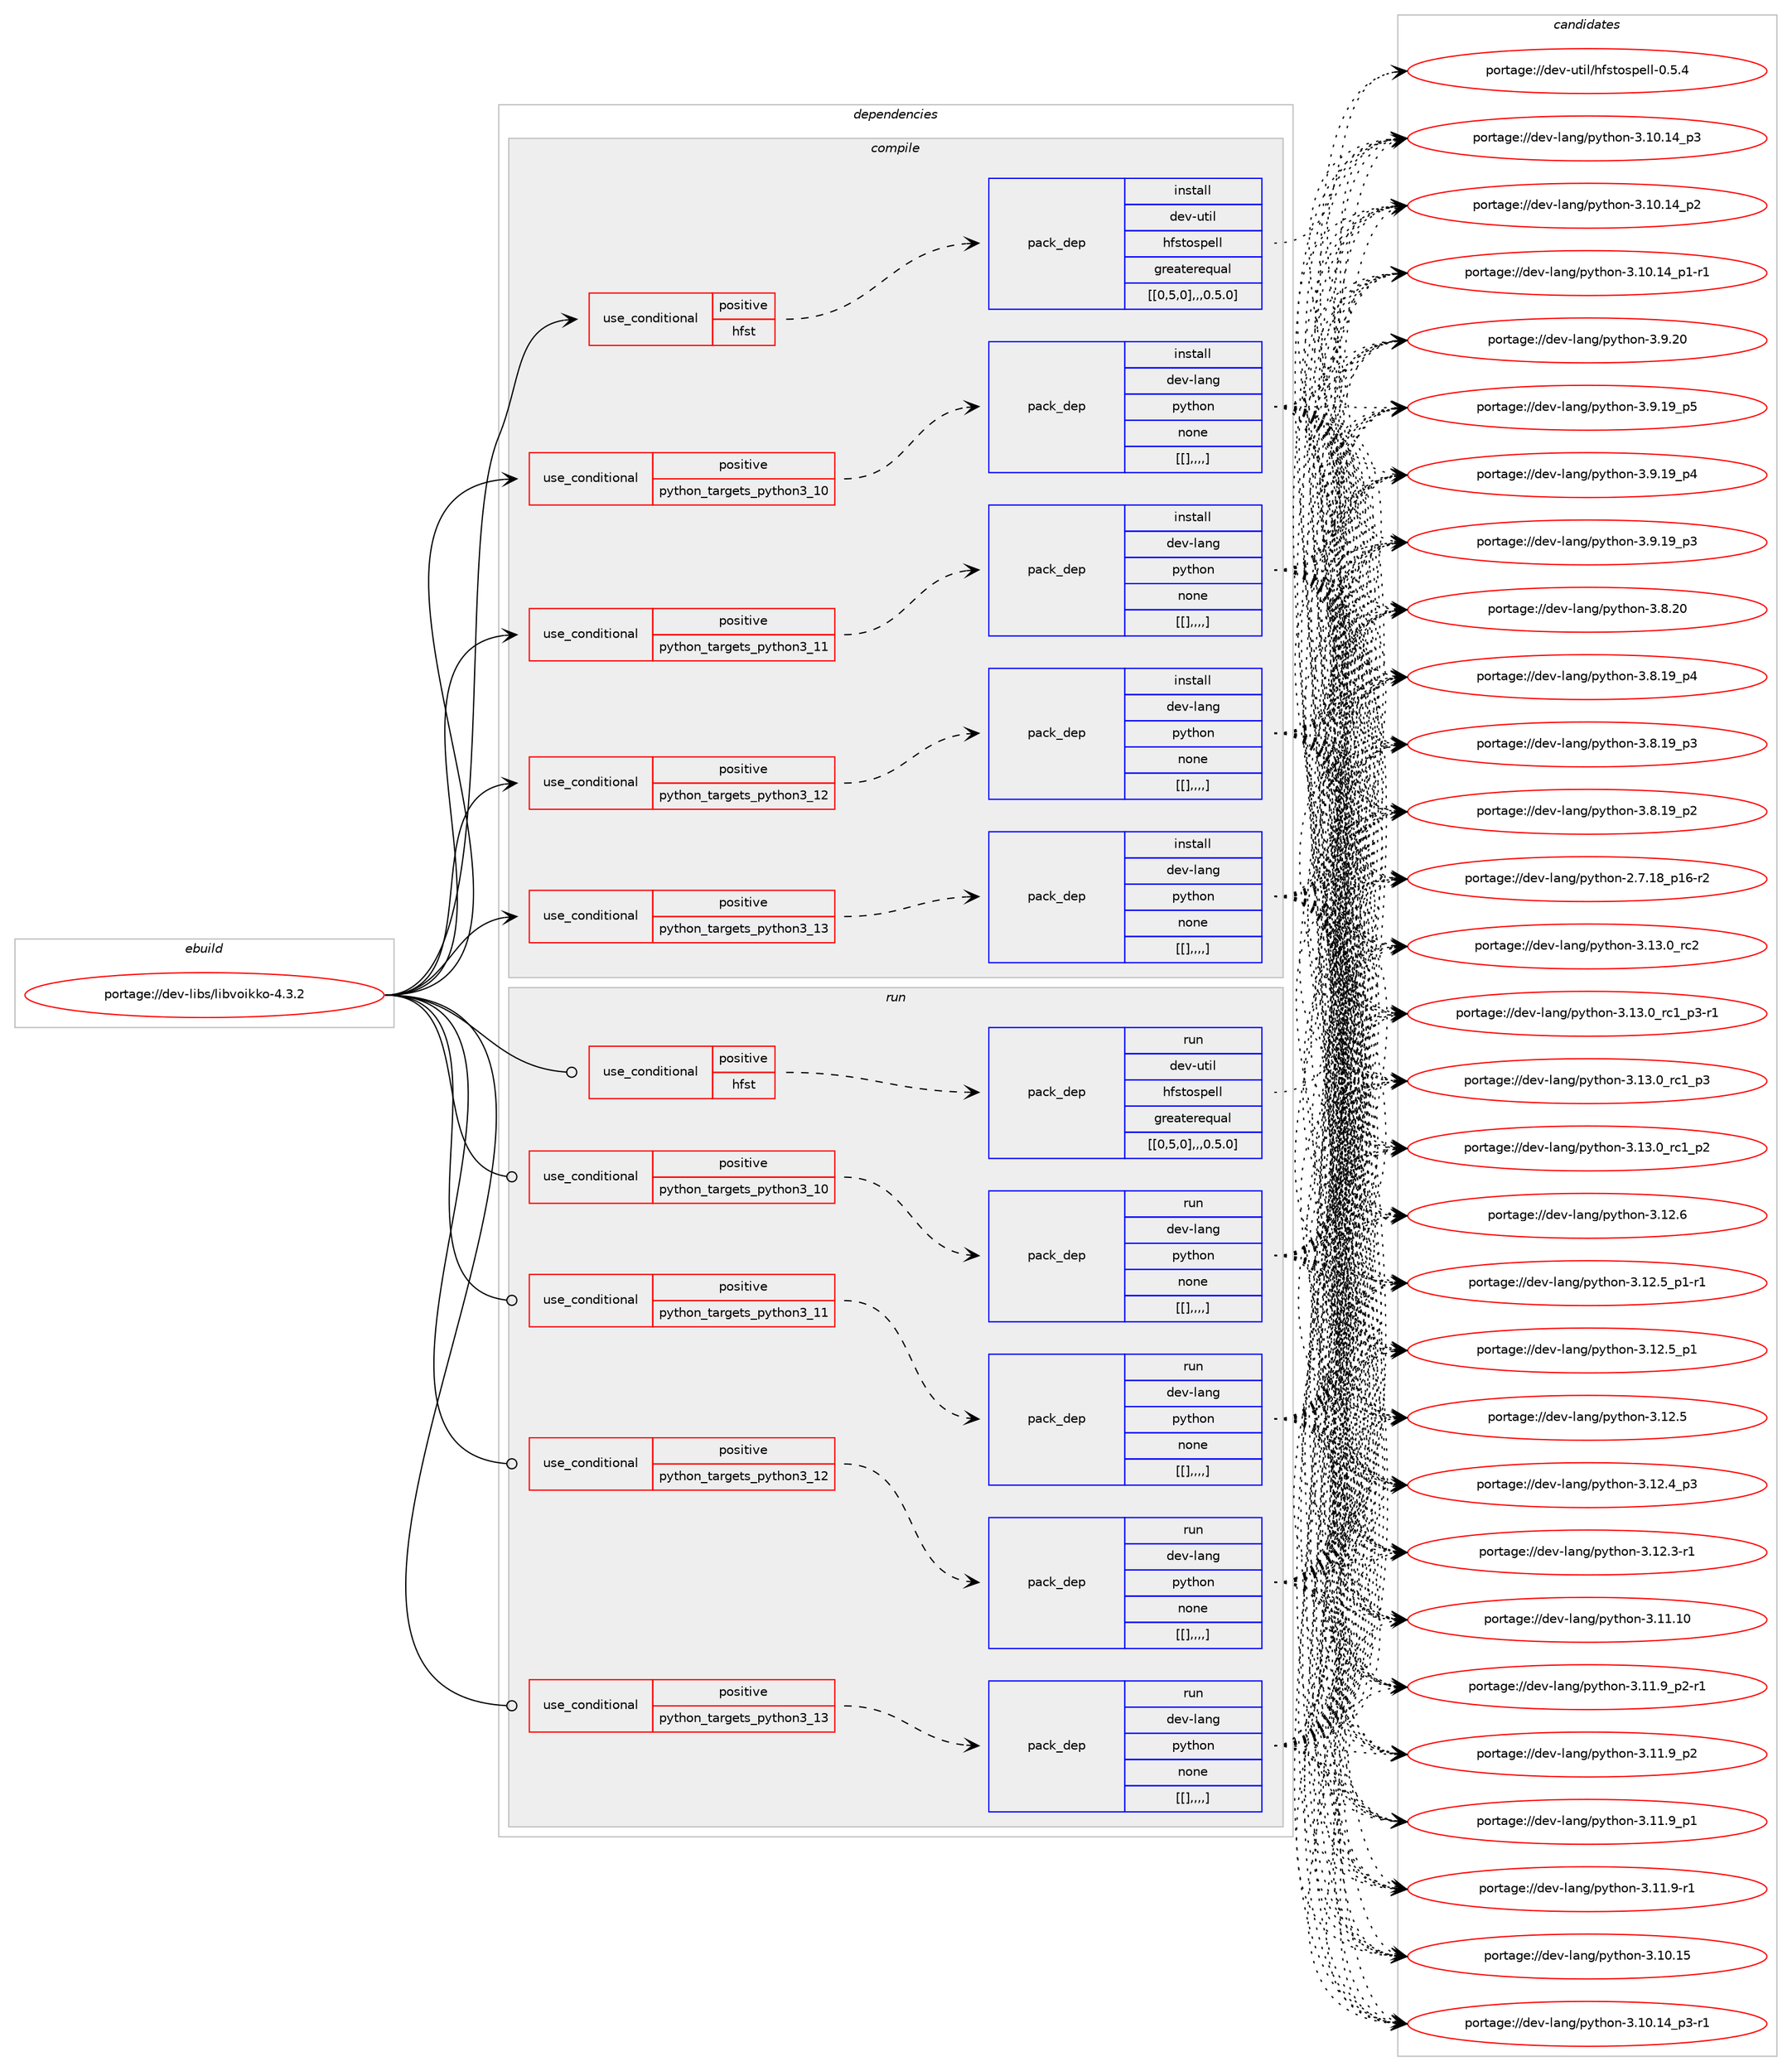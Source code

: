 digraph prolog {

# *************
# Graph options
# *************

newrank=true;
concentrate=true;
compound=true;
graph [rankdir=LR,fontname=Helvetica,fontsize=10,ranksep=1.5];#, ranksep=2.5, nodesep=0.2];
edge  [arrowhead=vee];
node  [fontname=Helvetica,fontsize=10];

# **********
# The ebuild
# **********

subgraph cluster_leftcol {
color=gray;
label=<<i>ebuild</i>>;
id [label="portage://dev-libs/libvoikko-4.3.2", color=red, width=4, href="../dev-libs/libvoikko-4.3.2.svg"];
}

# ****************
# The dependencies
# ****************

subgraph cluster_midcol {
color=gray;
label=<<i>dependencies</i>>;
subgraph cluster_compile {
fillcolor="#eeeeee";
style=filled;
label=<<i>compile</i>>;
subgraph cond27778 {
dependency112425 [label=<<TABLE BORDER="0" CELLBORDER="1" CELLSPACING="0" CELLPADDING="4"><TR><TD ROWSPAN="3" CELLPADDING="10">use_conditional</TD></TR><TR><TD>positive</TD></TR><TR><TD>hfst</TD></TR></TABLE>>, shape=none, color=red];
subgraph pack83482 {
dependency112426 [label=<<TABLE BORDER="0" CELLBORDER="1" CELLSPACING="0" CELLPADDING="4" WIDTH="220"><TR><TD ROWSPAN="6" CELLPADDING="30">pack_dep</TD></TR><TR><TD WIDTH="110">install</TD></TR><TR><TD>dev-util</TD></TR><TR><TD>hfstospell</TD></TR><TR><TD>greaterequal</TD></TR><TR><TD>[[0,5,0],,,0.5.0]</TD></TR></TABLE>>, shape=none, color=blue];
}
dependency112425:e -> dependency112426:w [weight=20,style="dashed",arrowhead="vee"];
}
id:e -> dependency112425:w [weight=20,style="solid",arrowhead="vee"];
subgraph cond27779 {
dependency112427 [label=<<TABLE BORDER="0" CELLBORDER="1" CELLSPACING="0" CELLPADDING="4"><TR><TD ROWSPAN="3" CELLPADDING="10">use_conditional</TD></TR><TR><TD>positive</TD></TR><TR><TD>python_targets_python3_10</TD></TR></TABLE>>, shape=none, color=red];
subgraph pack83483 {
dependency112428 [label=<<TABLE BORDER="0" CELLBORDER="1" CELLSPACING="0" CELLPADDING="4" WIDTH="220"><TR><TD ROWSPAN="6" CELLPADDING="30">pack_dep</TD></TR><TR><TD WIDTH="110">install</TD></TR><TR><TD>dev-lang</TD></TR><TR><TD>python</TD></TR><TR><TD>none</TD></TR><TR><TD>[[],,,,]</TD></TR></TABLE>>, shape=none, color=blue];
}
dependency112427:e -> dependency112428:w [weight=20,style="dashed",arrowhead="vee"];
}
id:e -> dependency112427:w [weight=20,style="solid",arrowhead="vee"];
subgraph cond27780 {
dependency112429 [label=<<TABLE BORDER="0" CELLBORDER="1" CELLSPACING="0" CELLPADDING="4"><TR><TD ROWSPAN="3" CELLPADDING="10">use_conditional</TD></TR><TR><TD>positive</TD></TR><TR><TD>python_targets_python3_11</TD></TR></TABLE>>, shape=none, color=red];
subgraph pack83484 {
dependency112430 [label=<<TABLE BORDER="0" CELLBORDER="1" CELLSPACING="0" CELLPADDING="4" WIDTH="220"><TR><TD ROWSPAN="6" CELLPADDING="30">pack_dep</TD></TR><TR><TD WIDTH="110">install</TD></TR><TR><TD>dev-lang</TD></TR><TR><TD>python</TD></TR><TR><TD>none</TD></TR><TR><TD>[[],,,,]</TD></TR></TABLE>>, shape=none, color=blue];
}
dependency112429:e -> dependency112430:w [weight=20,style="dashed",arrowhead="vee"];
}
id:e -> dependency112429:w [weight=20,style="solid",arrowhead="vee"];
subgraph cond27781 {
dependency112431 [label=<<TABLE BORDER="0" CELLBORDER="1" CELLSPACING="0" CELLPADDING="4"><TR><TD ROWSPAN="3" CELLPADDING="10">use_conditional</TD></TR><TR><TD>positive</TD></TR><TR><TD>python_targets_python3_12</TD></TR></TABLE>>, shape=none, color=red];
subgraph pack83485 {
dependency112432 [label=<<TABLE BORDER="0" CELLBORDER="1" CELLSPACING="0" CELLPADDING="4" WIDTH="220"><TR><TD ROWSPAN="6" CELLPADDING="30">pack_dep</TD></TR><TR><TD WIDTH="110">install</TD></TR><TR><TD>dev-lang</TD></TR><TR><TD>python</TD></TR><TR><TD>none</TD></TR><TR><TD>[[],,,,]</TD></TR></TABLE>>, shape=none, color=blue];
}
dependency112431:e -> dependency112432:w [weight=20,style="dashed",arrowhead="vee"];
}
id:e -> dependency112431:w [weight=20,style="solid",arrowhead="vee"];
subgraph cond27782 {
dependency112433 [label=<<TABLE BORDER="0" CELLBORDER="1" CELLSPACING="0" CELLPADDING="4"><TR><TD ROWSPAN="3" CELLPADDING="10">use_conditional</TD></TR><TR><TD>positive</TD></TR><TR><TD>python_targets_python3_13</TD></TR></TABLE>>, shape=none, color=red];
subgraph pack83486 {
dependency112434 [label=<<TABLE BORDER="0" CELLBORDER="1" CELLSPACING="0" CELLPADDING="4" WIDTH="220"><TR><TD ROWSPAN="6" CELLPADDING="30">pack_dep</TD></TR><TR><TD WIDTH="110">install</TD></TR><TR><TD>dev-lang</TD></TR><TR><TD>python</TD></TR><TR><TD>none</TD></TR><TR><TD>[[],,,,]</TD></TR></TABLE>>, shape=none, color=blue];
}
dependency112433:e -> dependency112434:w [weight=20,style="dashed",arrowhead="vee"];
}
id:e -> dependency112433:w [weight=20,style="solid",arrowhead="vee"];
}
subgraph cluster_compileandrun {
fillcolor="#eeeeee";
style=filled;
label=<<i>compile and run</i>>;
}
subgraph cluster_run {
fillcolor="#eeeeee";
style=filled;
label=<<i>run</i>>;
subgraph cond27783 {
dependency112435 [label=<<TABLE BORDER="0" CELLBORDER="1" CELLSPACING="0" CELLPADDING="4"><TR><TD ROWSPAN="3" CELLPADDING="10">use_conditional</TD></TR><TR><TD>positive</TD></TR><TR><TD>hfst</TD></TR></TABLE>>, shape=none, color=red];
subgraph pack83487 {
dependency112436 [label=<<TABLE BORDER="0" CELLBORDER="1" CELLSPACING="0" CELLPADDING="4" WIDTH="220"><TR><TD ROWSPAN="6" CELLPADDING="30">pack_dep</TD></TR><TR><TD WIDTH="110">run</TD></TR><TR><TD>dev-util</TD></TR><TR><TD>hfstospell</TD></TR><TR><TD>greaterequal</TD></TR><TR><TD>[[0,5,0],,,0.5.0]</TD></TR></TABLE>>, shape=none, color=blue];
}
dependency112435:e -> dependency112436:w [weight=20,style="dashed",arrowhead="vee"];
}
id:e -> dependency112435:w [weight=20,style="solid",arrowhead="odot"];
subgraph cond27784 {
dependency112437 [label=<<TABLE BORDER="0" CELLBORDER="1" CELLSPACING="0" CELLPADDING="4"><TR><TD ROWSPAN="3" CELLPADDING="10">use_conditional</TD></TR><TR><TD>positive</TD></TR><TR><TD>python_targets_python3_10</TD></TR></TABLE>>, shape=none, color=red];
subgraph pack83488 {
dependency112438 [label=<<TABLE BORDER="0" CELLBORDER="1" CELLSPACING="0" CELLPADDING="4" WIDTH="220"><TR><TD ROWSPAN="6" CELLPADDING="30">pack_dep</TD></TR><TR><TD WIDTH="110">run</TD></TR><TR><TD>dev-lang</TD></TR><TR><TD>python</TD></TR><TR><TD>none</TD></TR><TR><TD>[[],,,,]</TD></TR></TABLE>>, shape=none, color=blue];
}
dependency112437:e -> dependency112438:w [weight=20,style="dashed",arrowhead="vee"];
}
id:e -> dependency112437:w [weight=20,style="solid",arrowhead="odot"];
subgraph cond27785 {
dependency112439 [label=<<TABLE BORDER="0" CELLBORDER="1" CELLSPACING="0" CELLPADDING="4"><TR><TD ROWSPAN="3" CELLPADDING="10">use_conditional</TD></TR><TR><TD>positive</TD></TR><TR><TD>python_targets_python3_11</TD></TR></TABLE>>, shape=none, color=red];
subgraph pack83489 {
dependency112440 [label=<<TABLE BORDER="0" CELLBORDER="1" CELLSPACING="0" CELLPADDING="4" WIDTH="220"><TR><TD ROWSPAN="6" CELLPADDING="30">pack_dep</TD></TR><TR><TD WIDTH="110">run</TD></TR><TR><TD>dev-lang</TD></TR><TR><TD>python</TD></TR><TR><TD>none</TD></TR><TR><TD>[[],,,,]</TD></TR></TABLE>>, shape=none, color=blue];
}
dependency112439:e -> dependency112440:w [weight=20,style="dashed",arrowhead="vee"];
}
id:e -> dependency112439:w [weight=20,style="solid",arrowhead="odot"];
subgraph cond27786 {
dependency112441 [label=<<TABLE BORDER="0" CELLBORDER="1" CELLSPACING="0" CELLPADDING="4"><TR><TD ROWSPAN="3" CELLPADDING="10">use_conditional</TD></TR><TR><TD>positive</TD></TR><TR><TD>python_targets_python3_12</TD></TR></TABLE>>, shape=none, color=red];
subgraph pack83490 {
dependency112442 [label=<<TABLE BORDER="0" CELLBORDER="1" CELLSPACING="0" CELLPADDING="4" WIDTH="220"><TR><TD ROWSPAN="6" CELLPADDING="30">pack_dep</TD></TR><TR><TD WIDTH="110">run</TD></TR><TR><TD>dev-lang</TD></TR><TR><TD>python</TD></TR><TR><TD>none</TD></TR><TR><TD>[[],,,,]</TD></TR></TABLE>>, shape=none, color=blue];
}
dependency112441:e -> dependency112442:w [weight=20,style="dashed",arrowhead="vee"];
}
id:e -> dependency112441:w [weight=20,style="solid",arrowhead="odot"];
subgraph cond27787 {
dependency112443 [label=<<TABLE BORDER="0" CELLBORDER="1" CELLSPACING="0" CELLPADDING="4"><TR><TD ROWSPAN="3" CELLPADDING="10">use_conditional</TD></TR><TR><TD>positive</TD></TR><TR><TD>python_targets_python3_13</TD></TR></TABLE>>, shape=none, color=red];
subgraph pack83491 {
dependency112444 [label=<<TABLE BORDER="0" CELLBORDER="1" CELLSPACING="0" CELLPADDING="4" WIDTH="220"><TR><TD ROWSPAN="6" CELLPADDING="30">pack_dep</TD></TR><TR><TD WIDTH="110">run</TD></TR><TR><TD>dev-lang</TD></TR><TR><TD>python</TD></TR><TR><TD>none</TD></TR><TR><TD>[[],,,,]</TD></TR></TABLE>>, shape=none, color=blue];
}
dependency112443:e -> dependency112444:w [weight=20,style="dashed",arrowhead="vee"];
}
id:e -> dependency112443:w [weight=20,style="solid",arrowhead="odot"];
}
}

# **************
# The candidates
# **************

subgraph cluster_choices {
rank=same;
color=gray;
label=<<i>candidates</i>>;

subgraph choice83482 {
color=black;
nodesep=1;
choice1001011184511711610510847104102115116111115112101108108454846534652 [label="portage://dev-util/hfstospell-0.5.4", color=red, width=4,href="../dev-util/hfstospell-0.5.4.svg"];
dependency112426:e -> choice1001011184511711610510847104102115116111115112101108108454846534652:w [style=dotted,weight="100"];
}
subgraph choice83483 {
color=black;
nodesep=1;
choice10010111845108971101034711212111610411111045514649514648951149950 [label="portage://dev-lang/python-3.13.0_rc2", color=red, width=4,href="../dev-lang/python-3.13.0_rc2.svg"];
choice1001011184510897110103471121211161041111104551464951464895114994995112514511449 [label="portage://dev-lang/python-3.13.0_rc1_p3-r1", color=red, width=4,href="../dev-lang/python-3.13.0_rc1_p3-r1.svg"];
choice100101118451089711010347112121116104111110455146495146489511499499511251 [label="portage://dev-lang/python-3.13.0_rc1_p3", color=red, width=4,href="../dev-lang/python-3.13.0_rc1_p3.svg"];
choice100101118451089711010347112121116104111110455146495146489511499499511250 [label="portage://dev-lang/python-3.13.0_rc1_p2", color=red, width=4,href="../dev-lang/python-3.13.0_rc1_p2.svg"];
choice10010111845108971101034711212111610411111045514649504654 [label="portage://dev-lang/python-3.12.6", color=red, width=4,href="../dev-lang/python-3.12.6.svg"];
choice1001011184510897110103471121211161041111104551464950465395112494511449 [label="portage://dev-lang/python-3.12.5_p1-r1", color=red, width=4,href="../dev-lang/python-3.12.5_p1-r1.svg"];
choice100101118451089711010347112121116104111110455146495046539511249 [label="portage://dev-lang/python-3.12.5_p1", color=red, width=4,href="../dev-lang/python-3.12.5_p1.svg"];
choice10010111845108971101034711212111610411111045514649504653 [label="portage://dev-lang/python-3.12.5", color=red, width=4,href="../dev-lang/python-3.12.5.svg"];
choice100101118451089711010347112121116104111110455146495046529511251 [label="portage://dev-lang/python-3.12.4_p3", color=red, width=4,href="../dev-lang/python-3.12.4_p3.svg"];
choice100101118451089711010347112121116104111110455146495046514511449 [label="portage://dev-lang/python-3.12.3-r1", color=red, width=4,href="../dev-lang/python-3.12.3-r1.svg"];
choice1001011184510897110103471121211161041111104551464949464948 [label="portage://dev-lang/python-3.11.10", color=red, width=4,href="../dev-lang/python-3.11.10.svg"];
choice1001011184510897110103471121211161041111104551464949465795112504511449 [label="portage://dev-lang/python-3.11.9_p2-r1", color=red, width=4,href="../dev-lang/python-3.11.9_p2-r1.svg"];
choice100101118451089711010347112121116104111110455146494946579511250 [label="portage://dev-lang/python-3.11.9_p2", color=red, width=4,href="../dev-lang/python-3.11.9_p2.svg"];
choice100101118451089711010347112121116104111110455146494946579511249 [label="portage://dev-lang/python-3.11.9_p1", color=red, width=4,href="../dev-lang/python-3.11.9_p1.svg"];
choice100101118451089711010347112121116104111110455146494946574511449 [label="portage://dev-lang/python-3.11.9-r1", color=red, width=4,href="../dev-lang/python-3.11.9-r1.svg"];
choice1001011184510897110103471121211161041111104551464948464953 [label="portage://dev-lang/python-3.10.15", color=red, width=4,href="../dev-lang/python-3.10.15.svg"];
choice100101118451089711010347112121116104111110455146494846495295112514511449 [label="portage://dev-lang/python-3.10.14_p3-r1", color=red, width=4,href="../dev-lang/python-3.10.14_p3-r1.svg"];
choice10010111845108971101034711212111610411111045514649484649529511251 [label="portage://dev-lang/python-3.10.14_p3", color=red, width=4,href="../dev-lang/python-3.10.14_p3.svg"];
choice10010111845108971101034711212111610411111045514649484649529511250 [label="portage://dev-lang/python-3.10.14_p2", color=red, width=4,href="../dev-lang/python-3.10.14_p2.svg"];
choice100101118451089711010347112121116104111110455146494846495295112494511449 [label="portage://dev-lang/python-3.10.14_p1-r1", color=red, width=4,href="../dev-lang/python-3.10.14_p1-r1.svg"];
choice10010111845108971101034711212111610411111045514657465048 [label="portage://dev-lang/python-3.9.20", color=red, width=4,href="../dev-lang/python-3.9.20.svg"];
choice100101118451089711010347112121116104111110455146574649579511253 [label="portage://dev-lang/python-3.9.19_p5", color=red, width=4,href="../dev-lang/python-3.9.19_p5.svg"];
choice100101118451089711010347112121116104111110455146574649579511252 [label="portage://dev-lang/python-3.9.19_p4", color=red, width=4,href="../dev-lang/python-3.9.19_p4.svg"];
choice100101118451089711010347112121116104111110455146574649579511251 [label="portage://dev-lang/python-3.9.19_p3", color=red, width=4,href="../dev-lang/python-3.9.19_p3.svg"];
choice10010111845108971101034711212111610411111045514656465048 [label="portage://dev-lang/python-3.8.20", color=red, width=4,href="../dev-lang/python-3.8.20.svg"];
choice100101118451089711010347112121116104111110455146564649579511252 [label="portage://dev-lang/python-3.8.19_p4", color=red, width=4,href="../dev-lang/python-3.8.19_p4.svg"];
choice100101118451089711010347112121116104111110455146564649579511251 [label="portage://dev-lang/python-3.8.19_p3", color=red, width=4,href="../dev-lang/python-3.8.19_p3.svg"];
choice100101118451089711010347112121116104111110455146564649579511250 [label="portage://dev-lang/python-3.8.19_p2", color=red, width=4,href="../dev-lang/python-3.8.19_p2.svg"];
choice100101118451089711010347112121116104111110455046554649569511249544511450 [label="portage://dev-lang/python-2.7.18_p16-r2", color=red, width=4,href="../dev-lang/python-2.7.18_p16-r2.svg"];
dependency112428:e -> choice10010111845108971101034711212111610411111045514649514648951149950:w [style=dotted,weight="100"];
dependency112428:e -> choice1001011184510897110103471121211161041111104551464951464895114994995112514511449:w [style=dotted,weight="100"];
dependency112428:e -> choice100101118451089711010347112121116104111110455146495146489511499499511251:w [style=dotted,weight="100"];
dependency112428:e -> choice100101118451089711010347112121116104111110455146495146489511499499511250:w [style=dotted,weight="100"];
dependency112428:e -> choice10010111845108971101034711212111610411111045514649504654:w [style=dotted,weight="100"];
dependency112428:e -> choice1001011184510897110103471121211161041111104551464950465395112494511449:w [style=dotted,weight="100"];
dependency112428:e -> choice100101118451089711010347112121116104111110455146495046539511249:w [style=dotted,weight="100"];
dependency112428:e -> choice10010111845108971101034711212111610411111045514649504653:w [style=dotted,weight="100"];
dependency112428:e -> choice100101118451089711010347112121116104111110455146495046529511251:w [style=dotted,weight="100"];
dependency112428:e -> choice100101118451089711010347112121116104111110455146495046514511449:w [style=dotted,weight="100"];
dependency112428:e -> choice1001011184510897110103471121211161041111104551464949464948:w [style=dotted,weight="100"];
dependency112428:e -> choice1001011184510897110103471121211161041111104551464949465795112504511449:w [style=dotted,weight="100"];
dependency112428:e -> choice100101118451089711010347112121116104111110455146494946579511250:w [style=dotted,weight="100"];
dependency112428:e -> choice100101118451089711010347112121116104111110455146494946579511249:w [style=dotted,weight="100"];
dependency112428:e -> choice100101118451089711010347112121116104111110455146494946574511449:w [style=dotted,weight="100"];
dependency112428:e -> choice1001011184510897110103471121211161041111104551464948464953:w [style=dotted,weight="100"];
dependency112428:e -> choice100101118451089711010347112121116104111110455146494846495295112514511449:w [style=dotted,weight="100"];
dependency112428:e -> choice10010111845108971101034711212111610411111045514649484649529511251:w [style=dotted,weight="100"];
dependency112428:e -> choice10010111845108971101034711212111610411111045514649484649529511250:w [style=dotted,weight="100"];
dependency112428:e -> choice100101118451089711010347112121116104111110455146494846495295112494511449:w [style=dotted,weight="100"];
dependency112428:e -> choice10010111845108971101034711212111610411111045514657465048:w [style=dotted,weight="100"];
dependency112428:e -> choice100101118451089711010347112121116104111110455146574649579511253:w [style=dotted,weight="100"];
dependency112428:e -> choice100101118451089711010347112121116104111110455146574649579511252:w [style=dotted,weight="100"];
dependency112428:e -> choice100101118451089711010347112121116104111110455146574649579511251:w [style=dotted,weight="100"];
dependency112428:e -> choice10010111845108971101034711212111610411111045514656465048:w [style=dotted,weight="100"];
dependency112428:e -> choice100101118451089711010347112121116104111110455146564649579511252:w [style=dotted,weight="100"];
dependency112428:e -> choice100101118451089711010347112121116104111110455146564649579511251:w [style=dotted,weight="100"];
dependency112428:e -> choice100101118451089711010347112121116104111110455146564649579511250:w [style=dotted,weight="100"];
dependency112428:e -> choice100101118451089711010347112121116104111110455046554649569511249544511450:w [style=dotted,weight="100"];
}
subgraph choice83484 {
color=black;
nodesep=1;
choice10010111845108971101034711212111610411111045514649514648951149950 [label="portage://dev-lang/python-3.13.0_rc2", color=red, width=4,href="../dev-lang/python-3.13.0_rc2.svg"];
choice1001011184510897110103471121211161041111104551464951464895114994995112514511449 [label="portage://dev-lang/python-3.13.0_rc1_p3-r1", color=red, width=4,href="../dev-lang/python-3.13.0_rc1_p3-r1.svg"];
choice100101118451089711010347112121116104111110455146495146489511499499511251 [label="portage://dev-lang/python-3.13.0_rc1_p3", color=red, width=4,href="../dev-lang/python-3.13.0_rc1_p3.svg"];
choice100101118451089711010347112121116104111110455146495146489511499499511250 [label="portage://dev-lang/python-3.13.0_rc1_p2", color=red, width=4,href="../dev-lang/python-3.13.0_rc1_p2.svg"];
choice10010111845108971101034711212111610411111045514649504654 [label="portage://dev-lang/python-3.12.6", color=red, width=4,href="../dev-lang/python-3.12.6.svg"];
choice1001011184510897110103471121211161041111104551464950465395112494511449 [label="portage://dev-lang/python-3.12.5_p1-r1", color=red, width=4,href="../dev-lang/python-3.12.5_p1-r1.svg"];
choice100101118451089711010347112121116104111110455146495046539511249 [label="portage://dev-lang/python-3.12.5_p1", color=red, width=4,href="../dev-lang/python-3.12.5_p1.svg"];
choice10010111845108971101034711212111610411111045514649504653 [label="portage://dev-lang/python-3.12.5", color=red, width=4,href="../dev-lang/python-3.12.5.svg"];
choice100101118451089711010347112121116104111110455146495046529511251 [label="portage://dev-lang/python-3.12.4_p3", color=red, width=4,href="../dev-lang/python-3.12.4_p3.svg"];
choice100101118451089711010347112121116104111110455146495046514511449 [label="portage://dev-lang/python-3.12.3-r1", color=red, width=4,href="../dev-lang/python-3.12.3-r1.svg"];
choice1001011184510897110103471121211161041111104551464949464948 [label="portage://dev-lang/python-3.11.10", color=red, width=4,href="../dev-lang/python-3.11.10.svg"];
choice1001011184510897110103471121211161041111104551464949465795112504511449 [label="portage://dev-lang/python-3.11.9_p2-r1", color=red, width=4,href="../dev-lang/python-3.11.9_p2-r1.svg"];
choice100101118451089711010347112121116104111110455146494946579511250 [label="portage://dev-lang/python-3.11.9_p2", color=red, width=4,href="../dev-lang/python-3.11.9_p2.svg"];
choice100101118451089711010347112121116104111110455146494946579511249 [label="portage://dev-lang/python-3.11.9_p1", color=red, width=4,href="../dev-lang/python-3.11.9_p1.svg"];
choice100101118451089711010347112121116104111110455146494946574511449 [label="portage://dev-lang/python-3.11.9-r1", color=red, width=4,href="../dev-lang/python-3.11.9-r1.svg"];
choice1001011184510897110103471121211161041111104551464948464953 [label="portage://dev-lang/python-3.10.15", color=red, width=4,href="../dev-lang/python-3.10.15.svg"];
choice100101118451089711010347112121116104111110455146494846495295112514511449 [label="portage://dev-lang/python-3.10.14_p3-r1", color=red, width=4,href="../dev-lang/python-3.10.14_p3-r1.svg"];
choice10010111845108971101034711212111610411111045514649484649529511251 [label="portage://dev-lang/python-3.10.14_p3", color=red, width=4,href="../dev-lang/python-3.10.14_p3.svg"];
choice10010111845108971101034711212111610411111045514649484649529511250 [label="portage://dev-lang/python-3.10.14_p2", color=red, width=4,href="../dev-lang/python-3.10.14_p2.svg"];
choice100101118451089711010347112121116104111110455146494846495295112494511449 [label="portage://dev-lang/python-3.10.14_p1-r1", color=red, width=4,href="../dev-lang/python-3.10.14_p1-r1.svg"];
choice10010111845108971101034711212111610411111045514657465048 [label="portage://dev-lang/python-3.9.20", color=red, width=4,href="../dev-lang/python-3.9.20.svg"];
choice100101118451089711010347112121116104111110455146574649579511253 [label="portage://dev-lang/python-3.9.19_p5", color=red, width=4,href="../dev-lang/python-3.9.19_p5.svg"];
choice100101118451089711010347112121116104111110455146574649579511252 [label="portage://dev-lang/python-3.9.19_p4", color=red, width=4,href="../dev-lang/python-3.9.19_p4.svg"];
choice100101118451089711010347112121116104111110455146574649579511251 [label="portage://dev-lang/python-3.9.19_p3", color=red, width=4,href="../dev-lang/python-3.9.19_p3.svg"];
choice10010111845108971101034711212111610411111045514656465048 [label="portage://dev-lang/python-3.8.20", color=red, width=4,href="../dev-lang/python-3.8.20.svg"];
choice100101118451089711010347112121116104111110455146564649579511252 [label="portage://dev-lang/python-3.8.19_p4", color=red, width=4,href="../dev-lang/python-3.8.19_p4.svg"];
choice100101118451089711010347112121116104111110455146564649579511251 [label="portage://dev-lang/python-3.8.19_p3", color=red, width=4,href="../dev-lang/python-3.8.19_p3.svg"];
choice100101118451089711010347112121116104111110455146564649579511250 [label="portage://dev-lang/python-3.8.19_p2", color=red, width=4,href="../dev-lang/python-3.8.19_p2.svg"];
choice100101118451089711010347112121116104111110455046554649569511249544511450 [label="portage://dev-lang/python-2.7.18_p16-r2", color=red, width=4,href="../dev-lang/python-2.7.18_p16-r2.svg"];
dependency112430:e -> choice10010111845108971101034711212111610411111045514649514648951149950:w [style=dotted,weight="100"];
dependency112430:e -> choice1001011184510897110103471121211161041111104551464951464895114994995112514511449:w [style=dotted,weight="100"];
dependency112430:e -> choice100101118451089711010347112121116104111110455146495146489511499499511251:w [style=dotted,weight="100"];
dependency112430:e -> choice100101118451089711010347112121116104111110455146495146489511499499511250:w [style=dotted,weight="100"];
dependency112430:e -> choice10010111845108971101034711212111610411111045514649504654:w [style=dotted,weight="100"];
dependency112430:e -> choice1001011184510897110103471121211161041111104551464950465395112494511449:w [style=dotted,weight="100"];
dependency112430:e -> choice100101118451089711010347112121116104111110455146495046539511249:w [style=dotted,weight="100"];
dependency112430:e -> choice10010111845108971101034711212111610411111045514649504653:w [style=dotted,weight="100"];
dependency112430:e -> choice100101118451089711010347112121116104111110455146495046529511251:w [style=dotted,weight="100"];
dependency112430:e -> choice100101118451089711010347112121116104111110455146495046514511449:w [style=dotted,weight="100"];
dependency112430:e -> choice1001011184510897110103471121211161041111104551464949464948:w [style=dotted,weight="100"];
dependency112430:e -> choice1001011184510897110103471121211161041111104551464949465795112504511449:w [style=dotted,weight="100"];
dependency112430:e -> choice100101118451089711010347112121116104111110455146494946579511250:w [style=dotted,weight="100"];
dependency112430:e -> choice100101118451089711010347112121116104111110455146494946579511249:w [style=dotted,weight="100"];
dependency112430:e -> choice100101118451089711010347112121116104111110455146494946574511449:w [style=dotted,weight="100"];
dependency112430:e -> choice1001011184510897110103471121211161041111104551464948464953:w [style=dotted,weight="100"];
dependency112430:e -> choice100101118451089711010347112121116104111110455146494846495295112514511449:w [style=dotted,weight="100"];
dependency112430:e -> choice10010111845108971101034711212111610411111045514649484649529511251:w [style=dotted,weight="100"];
dependency112430:e -> choice10010111845108971101034711212111610411111045514649484649529511250:w [style=dotted,weight="100"];
dependency112430:e -> choice100101118451089711010347112121116104111110455146494846495295112494511449:w [style=dotted,weight="100"];
dependency112430:e -> choice10010111845108971101034711212111610411111045514657465048:w [style=dotted,weight="100"];
dependency112430:e -> choice100101118451089711010347112121116104111110455146574649579511253:w [style=dotted,weight="100"];
dependency112430:e -> choice100101118451089711010347112121116104111110455146574649579511252:w [style=dotted,weight="100"];
dependency112430:e -> choice100101118451089711010347112121116104111110455146574649579511251:w [style=dotted,weight="100"];
dependency112430:e -> choice10010111845108971101034711212111610411111045514656465048:w [style=dotted,weight="100"];
dependency112430:e -> choice100101118451089711010347112121116104111110455146564649579511252:w [style=dotted,weight="100"];
dependency112430:e -> choice100101118451089711010347112121116104111110455146564649579511251:w [style=dotted,weight="100"];
dependency112430:e -> choice100101118451089711010347112121116104111110455146564649579511250:w [style=dotted,weight="100"];
dependency112430:e -> choice100101118451089711010347112121116104111110455046554649569511249544511450:w [style=dotted,weight="100"];
}
subgraph choice83485 {
color=black;
nodesep=1;
choice10010111845108971101034711212111610411111045514649514648951149950 [label="portage://dev-lang/python-3.13.0_rc2", color=red, width=4,href="../dev-lang/python-3.13.0_rc2.svg"];
choice1001011184510897110103471121211161041111104551464951464895114994995112514511449 [label="portage://dev-lang/python-3.13.0_rc1_p3-r1", color=red, width=4,href="../dev-lang/python-3.13.0_rc1_p3-r1.svg"];
choice100101118451089711010347112121116104111110455146495146489511499499511251 [label="portage://dev-lang/python-3.13.0_rc1_p3", color=red, width=4,href="../dev-lang/python-3.13.0_rc1_p3.svg"];
choice100101118451089711010347112121116104111110455146495146489511499499511250 [label="portage://dev-lang/python-3.13.0_rc1_p2", color=red, width=4,href="../dev-lang/python-3.13.0_rc1_p2.svg"];
choice10010111845108971101034711212111610411111045514649504654 [label="portage://dev-lang/python-3.12.6", color=red, width=4,href="../dev-lang/python-3.12.6.svg"];
choice1001011184510897110103471121211161041111104551464950465395112494511449 [label="portage://dev-lang/python-3.12.5_p1-r1", color=red, width=4,href="../dev-lang/python-3.12.5_p1-r1.svg"];
choice100101118451089711010347112121116104111110455146495046539511249 [label="portage://dev-lang/python-3.12.5_p1", color=red, width=4,href="../dev-lang/python-3.12.5_p1.svg"];
choice10010111845108971101034711212111610411111045514649504653 [label="portage://dev-lang/python-3.12.5", color=red, width=4,href="../dev-lang/python-3.12.5.svg"];
choice100101118451089711010347112121116104111110455146495046529511251 [label="portage://dev-lang/python-3.12.4_p3", color=red, width=4,href="../dev-lang/python-3.12.4_p3.svg"];
choice100101118451089711010347112121116104111110455146495046514511449 [label="portage://dev-lang/python-3.12.3-r1", color=red, width=4,href="../dev-lang/python-3.12.3-r1.svg"];
choice1001011184510897110103471121211161041111104551464949464948 [label="portage://dev-lang/python-3.11.10", color=red, width=4,href="../dev-lang/python-3.11.10.svg"];
choice1001011184510897110103471121211161041111104551464949465795112504511449 [label="portage://dev-lang/python-3.11.9_p2-r1", color=red, width=4,href="../dev-lang/python-3.11.9_p2-r1.svg"];
choice100101118451089711010347112121116104111110455146494946579511250 [label="portage://dev-lang/python-3.11.9_p2", color=red, width=4,href="../dev-lang/python-3.11.9_p2.svg"];
choice100101118451089711010347112121116104111110455146494946579511249 [label="portage://dev-lang/python-3.11.9_p1", color=red, width=4,href="../dev-lang/python-3.11.9_p1.svg"];
choice100101118451089711010347112121116104111110455146494946574511449 [label="portage://dev-lang/python-3.11.9-r1", color=red, width=4,href="../dev-lang/python-3.11.9-r1.svg"];
choice1001011184510897110103471121211161041111104551464948464953 [label="portage://dev-lang/python-3.10.15", color=red, width=4,href="../dev-lang/python-3.10.15.svg"];
choice100101118451089711010347112121116104111110455146494846495295112514511449 [label="portage://dev-lang/python-3.10.14_p3-r1", color=red, width=4,href="../dev-lang/python-3.10.14_p3-r1.svg"];
choice10010111845108971101034711212111610411111045514649484649529511251 [label="portage://dev-lang/python-3.10.14_p3", color=red, width=4,href="../dev-lang/python-3.10.14_p3.svg"];
choice10010111845108971101034711212111610411111045514649484649529511250 [label="portage://dev-lang/python-3.10.14_p2", color=red, width=4,href="../dev-lang/python-3.10.14_p2.svg"];
choice100101118451089711010347112121116104111110455146494846495295112494511449 [label="portage://dev-lang/python-3.10.14_p1-r1", color=red, width=4,href="../dev-lang/python-3.10.14_p1-r1.svg"];
choice10010111845108971101034711212111610411111045514657465048 [label="portage://dev-lang/python-3.9.20", color=red, width=4,href="../dev-lang/python-3.9.20.svg"];
choice100101118451089711010347112121116104111110455146574649579511253 [label="portage://dev-lang/python-3.9.19_p5", color=red, width=4,href="../dev-lang/python-3.9.19_p5.svg"];
choice100101118451089711010347112121116104111110455146574649579511252 [label="portage://dev-lang/python-3.9.19_p4", color=red, width=4,href="../dev-lang/python-3.9.19_p4.svg"];
choice100101118451089711010347112121116104111110455146574649579511251 [label="portage://dev-lang/python-3.9.19_p3", color=red, width=4,href="../dev-lang/python-3.9.19_p3.svg"];
choice10010111845108971101034711212111610411111045514656465048 [label="portage://dev-lang/python-3.8.20", color=red, width=4,href="../dev-lang/python-3.8.20.svg"];
choice100101118451089711010347112121116104111110455146564649579511252 [label="portage://dev-lang/python-3.8.19_p4", color=red, width=4,href="../dev-lang/python-3.8.19_p4.svg"];
choice100101118451089711010347112121116104111110455146564649579511251 [label="portage://dev-lang/python-3.8.19_p3", color=red, width=4,href="../dev-lang/python-3.8.19_p3.svg"];
choice100101118451089711010347112121116104111110455146564649579511250 [label="portage://dev-lang/python-3.8.19_p2", color=red, width=4,href="../dev-lang/python-3.8.19_p2.svg"];
choice100101118451089711010347112121116104111110455046554649569511249544511450 [label="portage://dev-lang/python-2.7.18_p16-r2", color=red, width=4,href="../dev-lang/python-2.7.18_p16-r2.svg"];
dependency112432:e -> choice10010111845108971101034711212111610411111045514649514648951149950:w [style=dotted,weight="100"];
dependency112432:e -> choice1001011184510897110103471121211161041111104551464951464895114994995112514511449:w [style=dotted,weight="100"];
dependency112432:e -> choice100101118451089711010347112121116104111110455146495146489511499499511251:w [style=dotted,weight="100"];
dependency112432:e -> choice100101118451089711010347112121116104111110455146495146489511499499511250:w [style=dotted,weight="100"];
dependency112432:e -> choice10010111845108971101034711212111610411111045514649504654:w [style=dotted,weight="100"];
dependency112432:e -> choice1001011184510897110103471121211161041111104551464950465395112494511449:w [style=dotted,weight="100"];
dependency112432:e -> choice100101118451089711010347112121116104111110455146495046539511249:w [style=dotted,weight="100"];
dependency112432:e -> choice10010111845108971101034711212111610411111045514649504653:w [style=dotted,weight="100"];
dependency112432:e -> choice100101118451089711010347112121116104111110455146495046529511251:w [style=dotted,weight="100"];
dependency112432:e -> choice100101118451089711010347112121116104111110455146495046514511449:w [style=dotted,weight="100"];
dependency112432:e -> choice1001011184510897110103471121211161041111104551464949464948:w [style=dotted,weight="100"];
dependency112432:e -> choice1001011184510897110103471121211161041111104551464949465795112504511449:w [style=dotted,weight="100"];
dependency112432:e -> choice100101118451089711010347112121116104111110455146494946579511250:w [style=dotted,weight="100"];
dependency112432:e -> choice100101118451089711010347112121116104111110455146494946579511249:w [style=dotted,weight="100"];
dependency112432:e -> choice100101118451089711010347112121116104111110455146494946574511449:w [style=dotted,weight="100"];
dependency112432:e -> choice1001011184510897110103471121211161041111104551464948464953:w [style=dotted,weight="100"];
dependency112432:e -> choice100101118451089711010347112121116104111110455146494846495295112514511449:w [style=dotted,weight="100"];
dependency112432:e -> choice10010111845108971101034711212111610411111045514649484649529511251:w [style=dotted,weight="100"];
dependency112432:e -> choice10010111845108971101034711212111610411111045514649484649529511250:w [style=dotted,weight="100"];
dependency112432:e -> choice100101118451089711010347112121116104111110455146494846495295112494511449:w [style=dotted,weight="100"];
dependency112432:e -> choice10010111845108971101034711212111610411111045514657465048:w [style=dotted,weight="100"];
dependency112432:e -> choice100101118451089711010347112121116104111110455146574649579511253:w [style=dotted,weight="100"];
dependency112432:e -> choice100101118451089711010347112121116104111110455146574649579511252:w [style=dotted,weight="100"];
dependency112432:e -> choice100101118451089711010347112121116104111110455146574649579511251:w [style=dotted,weight="100"];
dependency112432:e -> choice10010111845108971101034711212111610411111045514656465048:w [style=dotted,weight="100"];
dependency112432:e -> choice100101118451089711010347112121116104111110455146564649579511252:w [style=dotted,weight="100"];
dependency112432:e -> choice100101118451089711010347112121116104111110455146564649579511251:w [style=dotted,weight="100"];
dependency112432:e -> choice100101118451089711010347112121116104111110455146564649579511250:w [style=dotted,weight="100"];
dependency112432:e -> choice100101118451089711010347112121116104111110455046554649569511249544511450:w [style=dotted,weight="100"];
}
subgraph choice83486 {
color=black;
nodesep=1;
choice10010111845108971101034711212111610411111045514649514648951149950 [label="portage://dev-lang/python-3.13.0_rc2", color=red, width=4,href="../dev-lang/python-3.13.0_rc2.svg"];
choice1001011184510897110103471121211161041111104551464951464895114994995112514511449 [label="portage://dev-lang/python-3.13.0_rc1_p3-r1", color=red, width=4,href="../dev-lang/python-3.13.0_rc1_p3-r1.svg"];
choice100101118451089711010347112121116104111110455146495146489511499499511251 [label="portage://dev-lang/python-3.13.0_rc1_p3", color=red, width=4,href="../dev-lang/python-3.13.0_rc1_p3.svg"];
choice100101118451089711010347112121116104111110455146495146489511499499511250 [label="portage://dev-lang/python-3.13.0_rc1_p2", color=red, width=4,href="../dev-lang/python-3.13.0_rc1_p2.svg"];
choice10010111845108971101034711212111610411111045514649504654 [label="portage://dev-lang/python-3.12.6", color=red, width=4,href="../dev-lang/python-3.12.6.svg"];
choice1001011184510897110103471121211161041111104551464950465395112494511449 [label="portage://dev-lang/python-3.12.5_p1-r1", color=red, width=4,href="../dev-lang/python-3.12.5_p1-r1.svg"];
choice100101118451089711010347112121116104111110455146495046539511249 [label="portage://dev-lang/python-3.12.5_p1", color=red, width=4,href="../dev-lang/python-3.12.5_p1.svg"];
choice10010111845108971101034711212111610411111045514649504653 [label="portage://dev-lang/python-3.12.5", color=red, width=4,href="../dev-lang/python-3.12.5.svg"];
choice100101118451089711010347112121116104111110455146495046529511251 [label="portage://dev-lang/python-3.12.4_p3", color=red, width=4,href="../dev-lang/python-3.12.4_p3.svg"];
choice100101118451089711010347112121116104111110455146495046514511449 [label="portage://dev-lang/python-3.12.3-r1", color=red, width=4,href="../dev-lang/python-3.12.3-r1.svg"];
choice1001011184510897110103471121211161041111104551464949464948 [label="portage://dev-lang/python-3.11.10", color=red, width=4,href="../dev-lang/python-3.11.10.svg"];
choice1001011184510897110103471121211161041111104551464949465795112504511449 [label="portage://dev-lang/python-3.11.9_p2-r1", color=red, width=4,href="../dev-lang/python-3.11.9_p2-r1.svg"];
choice100101118451089711010347112121116104111110455146494946579511250 [label="portage://dev-lang/python-3.11.9_p2", color=red, width=4,href="../dev-lang/python-3.11.9_p2.svg"];
choice100101118451089711010347112121116104111110455146494946579511249 [label="portage://dev-lang/python-3.11.9_p1", color=red, width=4,href="../dev-lang/python-3.11.9_p1.svg"];
choice100101118451089711010347112121116104111110455146494946574511449 [label="portage://dev-lang/python-3.11.9-r1", color=red, width=4,href="../dev-lang/python-3.11.9-r1.svg"];
choice1001011184510897110103471121211161041111104551464948464953 [label="portage://dev-lang/python-3.10.15", color=red, width=4,href="../dev-lang/python-3.10.15.svg"];
choice100101118451089711010347112121116104111110455146494846495295112514511449 [label="portage://dev-lang/python-3.10.14_p3-r1", color=red, width=4,href="../dev-lang/python-3.10.14_p3-r1.svg"];
choice10010111845108971101034711212111610411111045514649484649529511251 [label="portage://dev-lang/python-3.10.14_p3", color=red, width=4,href="../dev-lang/python-3.10.14_p3.svg"];
choice10010111845108971101034711212111610411111045514649484649529511250 [label="portage://dev-lang/python-3.10.14_p2", color=red, width=4,href="../dev-lang/python-3.10.14_p2.svg"];
choice100101118451089711010347112121116104111110455146494846495295112494511449 [label="portage://dev-lang/python-3.10.14_p1-r1", color=red, width=4,href="../dev-lang/python-3.10.14_p1-r1.svg"];
choice10010111845108971101034711212111610411111045514657465048 [label="portage://dev-lang/python-3.9.20", color=red, width=4,href="../dev-lang/python-3.9.20.svg"];
choice100101118451089711010347112121116104111110455146574649579511253 [label="portage://dev-lang/python-3.9.19_p5", color=red, width=4,href="../dev-lang/python-3.9.19_p5.svg"];
choice100101118451089711010347112121116104111110455146574649579511252 [label="portage://dev-lang/python-3.9.19_p4", color=red, width=4,href="../dev-lang/python-3.9.19_p4.svg"];
choice100101118451089711010347112121116104111110455146574649579511251 [label="portage://dev-lang/python-3.9.19_p3", color=red, width=4,href="../dev-lang/python-3.9.19_p3.svg"];
choice10010111845108971101034711212111610411111045514656465048 [label="portage://dev-lang/python-3.8.20", color=red, width=4,href="../dev-lang/python-3.8.20.svg"];
choice100101118451089711010347112121116104111110455146564649579511252 [label="portage://dev-lang/python-3.8.19_p4", color=red, width=4,href="../dev-lang/python-3.8.19_p4.svg"];
choice100101118451089711010347112121116104111110455146564649579511251 [label="portage://dev-lang/python-3.8.19_p3", color=red, width=4,href="../dev-lang/python-3.8.19_p3.svg"];
choice100101118451089711010347112121116104111110455146564649579511250 [label="portage://dev-lang/python-3.8.19_p2", color=red, width=4,href="../dev-lang/python-3.8.19_p2.svg"];
choice100101118451089711010347112121116104111110455046554649569511249544511450 [label="portage://dev-lang/python-2.7.18_p16-r2", color=red, width=4,href="../dev-lang/python-2.7.18_p16-r2.svg"];
dependency112434:e -> choice10010111845108971101034711212111610411111045514649514648951149950:w [style=dotted,weight="100"];
dependency112434:e -> choice1001011184510897110103471121211161041111104551464951464895114994995112514511449:w [style=dotted,weight="100"];
dependency112434:e -> choice100101118451089711010347112121116104111110455146495146489511499499511251:w [style=dotted,weight="100"];
dependency112434:e -> choice100101118451089711010347112121116104111110455146495146489511499499511250:w [style=dotted,weight="100"];
dependency112434:e -> choice10010111845108971101034711212111610411111045514649504654:w [style=dotted,weight="100"];
dependency112434:e -> choice1001011184510897110103471121211161041111104551464950465395112494511449:w [style=dotted,weight="100"];
dependency112434:e -> choice100101118451089711010347112121116104111110455146495046539511249:w [style=dotted,weight="100"];
dependency112434:e -> choice10010111845108971101034711212111610411111045514649504653:w [style=dotted,weight="100"];
dependency112434:e -> choice100101118451089711010347112121116104111110455146495046529511251:w [style=dotted,weight="100"];
dependency112434:e -> choice100101118451089711010347112121116104111110455146495046514511449:w [style=dotted,weight="100"];
dependency112434:e -> choice1001011184510897110103471121211161041111104551464949464948:w [style=dotted,weight="100"];
dependency112434:e -> choice1001011184510897110103471121211161041111104551464949465795112504511449:w [style=dotted,weight="100"];
dependency112434:e -> choice100101118451089711010347112121116104111110455146494946579511250:w [style=dotted,weight="100"];
dependency112434:e -> choice100101118451089711010347112121116104111110455146494946579511249:w [style=dotted,weight="100"];
dependency112434:e -> choice100101118451089711010347112121116104111110455146494946574511449:w [style=dotted,weight="100"];
dependency112434:e -> choice1001011184510897110103471121211161041111104551464948464953:w [style=dotted,weight="100"];
dependency112434:e -> choice100101118451089711010347112121116104111110455146494846495295112514511449:w [style=dotted,weight="100"];
dependency112434:e -> choice10010111845108971101034711212111610411111045514649484649529511251:w [style=dotted,weight="100"];
dependency112434:e -> choice10010111845108971101034711212111610411111045514649484649529511250:w [style=dotted,weight="100"];
dependency112434:e -> choice100101118451089711010347112121116104111110455146494846495295112494511449:w [style=dotted,weight="100"];
dependency112434:e -> choice10010111845108971101034711212111610411111045514657465048:w [style=dotted,weight="100"];
dependency112434:e -> choice100101118451089711010347112121116104111110455146574649579511253:w [style=dotted,weight="100"];
dependency112434:e -> choice100101118451089711010347112121116104111110455146574649579511252:w [style=dotted,weight="100"];
dependency112434:e -> choice100101118451089711010347112121116104111110455146574649579511251:w [style=dotted,weight="100"];
dependency112434:e -> choice10010111845108971101034711212111610411111045514656465048:w [style=dotted,weight="100"];
dependency112434:e -> choice100101118451089711010347112121116104111110455146564649579511252:w [style=dotted,weight="100"];
dependency112434:e -> choice100101118451089711010347112121116104111110455146564649579511251:w [style=dotted,weight="100"];
dependency112434:e -> choice100101118451089711010347112121116104111110455146564649579511250:w [style=dotted,weight="100"];
dependency112434:e -> choice100101118451089711010347112121116104111110455046554649569511249544511450:w [style=dotted,weight="100"];
}
subgraph choice83487 {
color=black;
nodesep=1;
choice1001011184511711610510847104102115116111115112101108108454846534652 [label="portage://dev-util/hfstospell-0.5.4", color=red, width=4,href="../dev-util/hfstospell-0.5.4.svg"];
dependency112436:e -> choice1001011184511711610510847104102115116111115112101108108454846534652:w [style=dotted,weight="100"];
}
subgraph choice83488 {
color=black;
nodesep=1;
choice10010111845108971101034711212111610411111045514649514648951149950 [label="portage://dev-lang/python-3.13.0_rc2", color=red, width=4,href="../dev-lang/python-3.13.0_rc2.svg"];
choice1001011184510897110103471121211161041111104551464951464895114994995112514511449 [label="portage://dev-lang/python-3.13.0_rc1_p3-r1", color=red, width=4,href="../dev-lang/python-3.13.0_rc1_p3-r1.svg"];
choice100101118451089711010347112121116104111110455146495146489511499499511251 [label="portage://dev-lang/python-3.13.0_rc1_p3", color=red, width=4,href="../dev-lang/python-3.13.0_rc1_p3.svg"];
choice100101118451089711010347112121116104111110455146495146489511499499511250 [label="portage://dev-lang/python-3.13.0_rc1_p2", color=red, width=4,href="../dev-lang/python-3.13.0_rc1_p2.svg"];
choice10010111845108971101034711212111610411111045514649504654 [label="portage://dev-lang/python-3.12.6", color=red, width=4,href="../dev-lang/python-3.12.6.svg"];
choice1001011184510897110103471121211161041111104551464950465395112494511449 [label="portage://dev-lang/python-3.12.5_p1-r1", color=red, width=4,href="../dev-lang/python-3.12.5_p1-r1.svg"];
choice100101118451089711010347112121116104111110455146495046539511249 [label="portage://dev-lang/python-3.12.5_p1", color=red, width=4,href="../dev-lang/python-3.12.5_p1.svg"];
choice10010111845108971101034711212111610411111045514649504653 [label="portage://dev-lang/python-3.12.5", color=red, width=4,href="../dev-lang/python-3.12.5.svg"];
choice100101118451089711010347112121116104111110455146495046529511251 [label="portage://dev-lang/python-3.12.4_p3", color=red, width=4,href="../dev-lang/python-3.12.4_p3.svg"];
choice100101118451089711010347112121116104111110455146495046514511449 [label="portage://dev-lang/python-3.12.3-r1", color=red, width=4,href="../dev-lang/python-3.12.3-r1.svg"];
choice1001011184510897110103471121211161041111104551464949464948 [label="portage://dev-lang/python-3.11.10", color=red, width=4,href="../dev-lang/python-3.11.10.svg"];
choice1001011184510897110103471121211161041111104551464949465795112504511449 [label="portage://dev-lang/python-3.11.9_p2-r1", color=red, width=4,href="../dev-lang/python-3.11.9_p2-r1.svg"];
choice100101118451089711010347112121116104111110455146494946579511250 [label="portage://dev-lang/python-3.11.9_p2", color=red, width=4,href="../dev-lang/python-3.11.9_p2.svg"];
choice100101118451089711010347112121116104111110455146494946579511249 [label="portage://dev-lang/python-3.11.9_p1", color=red, width=4,href="../dev-lang/python-3.11.9_p1.svg"];
choice100101118451089711010347112121116104111110455146494946574511449 [label="portage://dev-lang/python-3.11.9-r1", color=red, width=4,href="../dev-lang/python-3.11.9-r1.svg"];
choice1001011184510897110103471121211161041111104551464948464953 [label="portage://dev-lang/python-3.10.15", color=red, width=4,href="../dev-lang/python-3.10.15.svg"];
choice100101118451089711010347112121116104111110455146494846495295112514511449 [label="portage://dev-lang/python-3.10.14_p3-r1", color=red, width=4,href="../dev-lang/python-3.10.14_p3-r1.svg"];
choice10010111845108971101034711212111610411111045514649484649529511251 [label="portage://dev-lang/python-3.10.14_p3", color=red, width=4,href="../dev-lang/python-3.10.14_p3.svg"];
choice10010111845108971101034711212111610411111045514649484649529511250 [label="portage://dev-lang/python-3.10.14_p2", color=red, width=4,href="../dev-lang/python-3.10.14_p2.svg"];
choice100101118451089711010347112121116104111110455146494846495295112494511449 [label="portage://dev-lang/python-3.10.14_p1-r1", color=red, width=4,href="../dev-lang/python-3.10.14_p1-r1.svg"];
choice10010111845108971101034711212111610411111045514657465048 [label="portage://dev-lang/python-3.9.20", color=red, width=4,href="../dev-lang/python-3.9.20.svg"];
choice100101118451089711010347112121116104111110455146574649579511253 [label="portage://dev-lang/python-3.9.19_p5", color=red, width=4,href="../dev-lang/python-3.9.19_p5.svg"];
choice100101118451089711010347112121116104111110455146574649579511252 [label="portage://dev-lang/python-3.9.19_p4", color=red, width=4,href="../dev-lang/python-3.9.19_p4.svg"];
choice100101118451089711010347112121116104111110455146574649579511251 [label="portage://dev-lang/python-3.9.19_p3", color=red, width=4,href="../dev-lang/python-3.9.19_p3.svg"];
choice10010111845108971101034711212111610411111045514656465048 [label="portage://dev-lang/python-3.8.20", color=red, width=4,href="../dev-lang/python-3.8.20.svg"];
choice100101118451089711010347112121116104111110455146564649579511252 [label="portage://dev-lang/python-3.8.19_p4", color=red, width=4,href="../dev-lang/python-3.8.19_p4.svg"];
choice100101118451089711010347112121116104111110455146564649579511251 [label="portage://dev-lang/python-3.8.19_p3", color=red, width=4,href="../dev-lang/python-3.8.19_p3.svg"];
choice100101118451089711010347112121116104111110455146564649579511250 [label="portage://dev-lang/python-3.8.19_p2", color=red, width=4,href="../dev-lang/python-3.8.19_p2.svg"];
choice100101118451089711010347112121116104111110455046554649569511249544511450 [label="portage://dev-lang/python-2.7.18_p16-r2", color=red, width=4,href="../dev-lang/python-2.7.18_p16-r2.svg"];
dependency112438:e -> choice10010111845108971101034711212111610411111045514649514648951149950:w [style=dotted,weight="100"];
dependency112438:e -> choice1001011184510897110103471121211161041111104551464951464895114994995112514511449:w [style=dotted,weight="100"];
dependency112438:e -> choice100101118451089711010347112121116104111110455146495146489511499499511251:w [style=dotted,weight="100"];
dependency112438:e -> choice100101118451089711010347112121116104111110455146495146489511499499511250:w [style=dotted,weight="100"];
dependency112438:e -> choice10010111845108971101034711212111610411111045514649504654:w [style=dotted,weight="100"];
dependency112438:e -> choice1001011184510897110103471121211161041111104551464950465395112494511449:w [style=dotted,weight="100"];
dependency112438:e -> choice100101118451089711010347112121116104111110455146495046539511249:w [style=dotted,weight="100"];
dependency112438:e -> choice10010111845108971101034711212111610411111045514649504653:w [style=dotted,weight="100"];
dependency112438:e -> choice100101118451089711010347112121116104111110455146495046529511251:w [style=dotted,weight="100"];
dependency112438:e -> choice100101118451089711010347112121116104111110455146495046514511449:w [style=dotted,weight="100"];
dependency112438:e -> choice1001011184510897110103471121211161041111104551464949464948:w [style=dotted,weight="100"];
dependency112438:e -> choice1001011184510897110103471121211161041111104551464949465795112504511449:w [style=dotted,weight="100"];
dependency112438:e -> choice100101118451089711010347112121116104111110455146494946579511250:w [style=dotted,weight="100"];
dependency112438:e -> choice100101118451089711010347112121116104111110455146494946579511249:w [style=dotted,weight="100"];
dependency112438:e -> choice100101118451089711010347112121116104111110455146494946574511449:w [style=dotted,weight="100"];
dependency112438:e -> choice1001011184510897110103471121211161041111104551464948464953:w [style=dotted,weight="100"];
dependency112438:e -> choice100101118451089711010347112121116104111110455146494846495295112514511449:w [style=dotted,weight="100"];
dependency112438:e -> choice10010111845108971101034711212111610411111045514649484649529511251:w [style=dotted,weight="100"];
dependency112438:e -> choice10010111845108971101034711212111610411111045514649484649529511250:w [style=dotted,weight="100"];
dependency112438:e -> choice100101118451089711010347112121116104111110455146494846495295112494511449:w [style=dotted,weight="100"];
dependency112438:e -> choice10010111845108971101034711212111610411111045514657465048:w [style=dotted,weight="100"];
dependency112438:e -> choice100101118451089711010347112121116104111110455146574649579511253:w [style=dotted,weight="100"];
dependency112438:e -> choice100101118451089711010347112121116104111110455146574649579511252:w [style=dotted,weight="100"];
dependency112438:e -> choice100101118451089711010347112121116104111110455146574649579511251:w [style=dotted,weight="100"];
dependency112438:e -> choice10010111845108971101034711212111610411111045514656465048:w [style=dotted,weight="100"];
dependency112438:e -> choice100101118451089711010347112121116104111110455146564649579511252:w [style=dotted,weight="100"];
dependency112438:e -> choice100101118451089711010347112121116104111110455146564649579511251:w [style=dotted,weight="100"];
dependency112438:e -> choice100101118451089711010347112121116104111110455146564649579511250:w [style=dotted,weight="100"];
dependency112438:e -> choice100101118451089711010347112121116104111110455046554649569511249544511450:w [style=dotted,weight="100"];
}
subgraph choice83489 {
color=black;
nodesep=1;
choice10010111845108971101034711212111610411111045514649514648951149950 [label="portage://dev-lang/python-3.13.0_rc2", color=red, width=4,href="../dev-lang/python-3.13.0_rc2.svg"];
choice1001011184510897110103471121211161041111104551464951464895114994995112514511449 [label="portage://dev-lang/python-3.13.0_rc1_p3-r1", color=red, width=4,href="../dev-lang/python-3.13.0_rc1_p3-r1.svg"];
choice100101118451089711010347112121116104111110455146495146489511499499511251 [label="portage://dev-lang/python-3.13.0_rc1_p3", color=red, width=4,href="../dev-lang/python-3.13.0_rc1_p3.svg"];
choice100101118451089711010347112121116104111110455146495146489511499499511250 [label="portage://dev-lang/python-3.13.0_rc1_p2", color=red, width=4,href="../dev-lang/python-3.13.0_rc1_p2.svg"];
choice10010111845108971101034711212111610411111045514649504654 [label="portage://dev-lang/python-3.12.6", color=red, width=4,href="../dev-lang/python-3.12.6.svg"];
choice1001011184510897110103471121211161041111104551464950465395112494511449 [label="portage://dev-lang/python-3.12.5_p1-r1", color=red, width=4,href="../dev-lang/python-3.12.5_p1-r1.svg"];
choice100101118451089711010347112121116104111110455146495046539511249 [label="portage://dev-lang/python-3.12.5_p1", color=red, width=4,href="../dev-lang/python-3.12.5_p1.svg"];
choice10010111845108971101034711212111610411111045514649504653 [label="portage://dev-lang/python-3.12.5", color=red, width=4,href="../dev-lang/python-3.12.5.svg"];
choice100101118451089711010347112121116104111110455146495046529511251 [label="portage://dev-lang/python-3.12.4_p3", color=red, width=4,href="../dev-lang/python-3.12.4_p3.svg"];
choice100101118451089711010347112121116104111110455146495046514511449 [label="portage://dev-lang/python-3.12.3-r1", color=red, width=4,href="../dev-lang/python-3.12.3-r1.svg"];
choice1001011184510897110103471121211161041111104551464949464948 [label="portage://dev-lang/python-3.11.10", color=red, width=4,href="../dev-lang/python-3.11.10.svg"];
choice1001011184510897110103471121211161041111104551464949465795112504511449 [label="portage://dev-lang/python-3.11.9_p2-r1", color=red, width=4,href="../dev-lang/python-3.11.9_p2-r1.svg"];
choice100101118451089711010347112121116104111110455146494946579511250 [label="portage://dev-lang/python-3.11.9_p2", color=red, width=4,href="../dev-lang/python-3.11.9_p2.svg"];
choice100101118451089711010347112121116104111110455146494946579511249 [label="portage://dev-lang/python-3.11.9_p1", color=red, width=4,href="../dev-lang/python-3.11.9_p1.svg"];
choice100101118451089711010347112121116104111110455146494946574511449 [label="portage://dev-lang/python-3.11.9-r1", color=red, width=4,href="../dev-lang/python-3.11.9-r1.svg"];
choice1001011184510897110103471121211161041111104551464948464953 [label="portage://dev-lang/python-3.10.15", color=red, width=4,href="../dev-lang/python-3.10.15.svg"];
choice100101118451089711010347112121116104111110455146494846495295112514511449 [label="portage://dev-lang/python-3.10.14_p3-r1", color=red, width=4,href="../dev-lang/python-3.10.14_p3-r1.svg"];
choice10010111845108971101034711212111610411111045514649484649529511251 [label="portage://dev-lang/python-3.10.14_p3", color=red, width=4,href="../dev-lang/python-3.10.14_p3.svg"];
choice10010111845108971101034711212111610411111045514649484649529511250 [label="portage://dev-lang/python-3.10.14_p2", color=red, width=4,href="../dev-lang/python-3.10.14_p2.svg"];
choice100101118451089711010347112121116104111110455146494846495295112494511449 [label="portage://dev-lang/python-3.10.14_p1-r1", color=red, width=4,href="../dev-lang/python-3.10.14_p1-r1.svg"];
choice10010111845108971101034711212111610411111045514657465048 [label="portage://dev-lang/python-3.9.20", color=red, width=4,href="../dev-lang/python-3.9.20.svg"];
choice100101118451089711010347112121116104111110455146574649579511253 [label="portage://dev-lang/python-3.9.19_p5", color=red, width=4,href="../dev-lang/python-3.9.19_p5.svg"];
choice100101118451089711010347112121116104111110455146574649579511252 [label="portage://dev-lang/python-3.9.19_p4", color=red, width=4,href="../dev-lang/python-3.9.19_p4.svg"];
choice100101118451089711010347112121116104111110455146574649579511251 [label="portage://dev-lang/python-3.9.19_p3", color=red, width=4,href="../dev-lang/python-3.9.19_p3.svg"];
choice10010111845108971101034711212111610411111045514656465048 [label="portage://dev-lang/python-3.8.20", color=red, width=4,href="../dev-lang/python-3.8.20.svg"];
choice100101118451089711010347112121116104111110455146564649579511252 [label="portage://dev-lang/python-3.8.19_p4", color=red, width=4,href="../dev-lang/python-3.8.19_p4.svg"];
choice100101118451089711010347112121116104111110455146564649579511251 [label="portage://dev-lang/python-3.8.19_p3", color=red, width=4,href="../dev-lang/python-3.8.19_p3.svg"];
choice100101118451089711010347112121116104111110455146564649579511250 [label="portage://dev-lang/python-3.8.19_p2", color=red, width=4,href="../dev-lang/python-3.8.19_p2.svg"];
choice100101118451089711010347112121116104111110455046554649569511249544511450 [label="portage://dev-lang/python-2.7.18_p16-r2", color=red, width=4,href="../dev-lang/python-2.7.18_p16-r2.svg"];
dependency112440:e -> choice10010111845108971101034711212111610411111045514649514648951149950:w [style=dotted,weight="100"];
dependency112440:e -> choice1001011184510897110103471121211161041111104551464951464895114994995112514511449:w [style=dotted,weight="100"];
dependency112440:e -> choice100101118451089711010347112121116104111110455146495146489511499499511251:w [style=dotted,weight="100"];
dependency112440:e -> choice100101118451089711010347112121116104111110455146495146489511499499511250:w [style=dotted,weight="100"];
dependency112440:e -> choice10010111845108971101034711212111610411111045514649504654:w [style=dotted,weight="100"];
dependency112440:e -> choice1001011184510897110103471121211161041111104551464950465395112494511449:w [style=dotted,weight="100"];
dependency112440:e -> choice100101118451089711010347112121116104111110455146495046539511249:w [style=dotted,weight="100"];
dependency112440:e -> choice10010111845108971101034711212111610411111045514649504653:w [style=dotted,weight="100"];
dependency112440:e -> choice100101118451089711010347112121116104111110455146495046529511251:w [style=dotted,weight="100"];
dependency112440:e -> choice100101118451089711010347112121116104111110455146495046514511449:w [style=dotted,weight="100"];
dependency112440:e -> choice1001011184510897110103471121211161041111104551464949464948:w [style=dotted,weight="100"];
dependency112440:e -> choice1001011184510897110103471121211161041111104551464949465795112504511449:w [style=dotted,weight="100"];
dependency112440:e -> choice100101118451089711010347112121116104111110455146494946579511250:w [style=dotted,weight="100"];
dependency112440:e -> choice100101118451089711010347112121116104111110455146494946579511249:w [style=dotted,weight="100"];
dependency112440:e -> choice100101118451089711010347112121116104111110455146494946574511449:w [style=dotted,weight="100"];
dependency112440:e -> choice1001011184510897110103471121211161041111104551464948464953:w [style=dotted,weight="100"];
dependency112440:e -> choice100101118451089711010347112121116104111110455146494846495295112514511449:w [style=dotted,weight="100"];
dependency112440:e -> choice10010111845108971101034711212111610411111045514649484649529511251:w [style=dotted,weight="100"];
dependency112440:e -> choice10010111845108971101034711212111610411111045514649484649529511250:w [style=dotted,weight="100"];
dependency112440:e -> choice100101118451089711010347112121116104111110455146494846495295112494511449:w [style=dotted,weight="100"];
dependency112440:e -> choice10010111845108971101034711212111610411111045514657465048:w [style=dotted,weight="100"];
dependency112440:e -> choice100101118451089711010347112121116104111110455146574649579511253:w [style=dotted,weight="100"];
dependency112440:e -> choice100101118451089711010347112121116104111110455146574649579511252:w [style=dotted,weight="100"];
dependency112440:e -> choice100101118451089711010347112121116104111110455146574649579511251:w [style=dotted,weight="100"];
dependency112440:e -> choice10010111845108971101034711212111610411111045514656465048:w [style=dotted,weight="100"];
dependency112440:e -> choice100101118451089711010347112121116104111110455146564649579511252:w [style=dotted,weight="100"];
dependency112440:e -> choice100101118451089711010347112121116104111110455146564649579511251:w [style=dotted,weight="100"];
dependency112440:e -> choice100101118451089711010347112121116104111110455146564649579511250:w [style=dotted,weight="100"];
dependency112440:e -> choice100101118451089711010347112121116104111110455046554649569511249544511450:w [style=dotted,weight="100"];
}
subgraph choice83490 {
color=black;
nodesep=1;
choice10010111845108971101034711212111610411111045514649514648951149950 [label="portage://dev-lang/python-3.13.0_rc2", color=red, width=4,href="../dev-lang/python-3.13.0_rc2.svg"];
choice1001011184510897110103471121211161041111104551464951464895114994995112514511449 [label="portage://dev-lang/python-3.13.0_rc1_p3-r1", color=red, width=4,href="../dev-lang/python-3.13.0_rc1_p3-r1.svg"];
choice100101118451089711010347112121116104111110455146495146489511499499511251 [label="portage://dev-lang/python-3.13.0_rc1_p3", color=red, width=4,href="../dev-lang/python-3.13.0_rc1_p3.svg"];
choice100101118451089711010347112121116104111110455146495146489511499499511250 [label="portage://dev-lang/python-3.13.0_rc1_p2", color=red, width=4,href="../dev-lang/python-3.13.0_rc1_p2.svg"];
choice10010111845108971101034711212111610411111045514649504654 [label="portage://dev-lang/python-3.12.6", color=red, width=4,href="../dev-lang/python-3.12.6.svg"];
choice1001011184510897110103471121211161041111104551464950465395112494511449 [label="portage://dev-lang/python-3.12.5_p1-r1", color=red, width=4,href="../dev-lang/python-3.12.5_p1-r1.svg"];
choice100101118451089711010347112121116104111110455146495046539511249 [label="portage://dev-lang/python-3.12.5_p1", color=red, width=4,href="../dev-lang/python-3.12.5_p1.svg"];
choice10010111845108971101034711212111610411111045514649504653 [label="portage://dev-lang/python-3.12.5", color=red, width=4,href="../dev-lang/python-3.12.5.svg"];
choice100101118451089711010347112121116104111110455146495046529511251 [label="portage://dev-lang/python-3.12.4_p3", color=red, width=4,href="../dev-lang/python-3.12.4_p3.svg"];
choice100101118451089711010347112121116104111110455146495046514511449 [label="portage://dev-lang/python-3.12.3-r1", color=red, width=4,href="../dev-lang/python-3.12.3-r1.svg"];
choice1001011184510897110103471121211161041111104551464949464948 [label="portage://dev-lang/python-3.11.10", color=red, width=4,href="../dev-lang/python-3.11.10.svg"];
choice1001011184510897110103471121211161041111104551464949465795112504511449 [label="portage://dev-lang/python-3.11.9_p2-r1", color=red, width=4,href="../dev-lang/python-3.11.9_p2-r1.svg"];
choice100101118451089711010347112121116104111110455146494946579511250 [label="portage://dev-lang/python-3.11.9_p2", color=red, width=4,href="../dev-lang/python-3.11.9_p2.svg"];
choice100101118451089711010347112121116104111110455146494946579511249 [label="portage://dev-lang/python-3.11.9_p1", color=red, width=4,href="../dev-lang/python-3.11.9_p1.svg"];
choice100101118451089711010347112121116104111110455146494946574511449 [label="portage://dev-lang/python-3.11.9-r1", color=red, width=4,href="../dev-lang/python-3.11.9-r1.svg"];
choice1001011184510897110103471121211161041111104551464948464953 [label="portage://dev-lang/python-3.10.15", color=red, width=4,href="../dev-lang/python-3.10.15.svg"];
choice100101118451089711010347112121116104111110455146494846495295112514511449 [label="portage://dev-lang/python-3.10.14_p3-r1", color=red, width=4,href="../dev-lang/python-3.10.14_p3-r1.svg"];
choice10010111845108971101034711212111610411111045514649484649529511251 [label="portage://dev-lang/python-3.10.14_p3", color=red, width=4,href="../dev-lang/python-3.10.14_p3.svg"];
choice10010111845108971101034711212111610411111045514649484649529511250 [label="portage://dev-lang/python-3.10.14_p2", color=red, width=4,href="../dev-lang/python-3.10.14_p2.svg"];
choice100101118451089711010347112121116104111110455146494846495295112494511449 [label="portage://dev-lang/python-3.10.14_p1-r1", color=red, width=4,href="../dev-lang/python-3.10.14_p1-r1.svg"];
choice10010111845108971101034711212111610411111045514657465048 [label="portage://dev-lang/python-3.9.20", color=red, width=4,href="../dev-lang/python-3.9.20.svg"];
choice100101118451089711010347112121116104111110455146574649579511253 [label="portage://dev-lang/python-3.9.19_p5", color=red, width=4,href="../dev-lang/python-3.9.19_p5.svg"];
choice100101118451089711010347112121116104111110455146574649579511252 [label="portage://dev-lang/python-3.9.19_p4", color=red, width=4,href="../dev-lang/python-3.9.19_p4.svg"];
choice100101118451089711010347112121116104111110455146574649579511251 [label="portage://dev-lang/python-3.9.19_p3", color=red, width=4,href="../dev-lang/python-3.9.19_p3.svg"];
choice10010111845108971101034711212111610411111045514656465048 [label="portage://dev-lang/python-3.8.20", color=red, width=4,href="../dev-lang/python-3.8.20.svg"];
choice100101118451089711010347112121116104111110455146564649579511252 [label="portage://dev-lang/python-3.8.19_p4", color=red, width=4,href="../dev-lang/python-3.8.19_p4.svg"];
choice100101118451089711010347112121116104111110455146564649579511251 [label="portage://dev-lang/python-3.8.19_p3", color=red, width=4,href="../dev-lang/python-3.8.19_p3.svg"];
choice100101118451089711010347112121116104111110455146564649579511250 [label="portage://dev-lang/python-3.8.19_p2", color=red, width=4,href="../dev-lang/python-3.8.19_p2.svg"];
choice100101118451089711010347112121116104111110455046554649569511249544511450 [label="portage://dev-lang/python-2.7.18_p16-r2", color=red, width=4,href="../dev-lang/python-2.7.18_p16-r2.svg"];
dependency112442:e -> choice10010111845108971101034711212111610411111045514649514648951149950:w [style=dotted,weight="100"];
dependency112442:e -> choice1001011184510897110103471121211161041111104551464951464895114994995112514511449:w [style=dotted,weight="100"];
dependency112442:e -> choice100101118451089711010347112121116104111110455146495146489511499499511251:w [style=dotted,weight="100"];
dependency112442:e -> choice100101118451089711010347112121116104111110455146495146489511499499511250:w [style=dotted,weight="100"];
dependency112442:e -> choice10010111845108971101034711212111610411111045514649504654:w [style=dotted,weight="100"];
dependency112442:e -> choice1001011184510897110103471121211161041111104551464950465395112494511449:w [style=dotted,weight="100"];
dependency112442:e -> choice100101118451089711010347112121116104111110455146495046539511249:w [style=dotted,weight="100"];
dependency112442:e -> choice10010111845108971101034711212111610411111045514649504653:w [style=dotted,weight="100"];
dependency112442:e -> choice100101118451089711010347112121116104111110455146495046529511251:w [style=dotted,weight="100"];
dependency112442:e -> choice100101118451089711010347112121116104111110455146495046514511449:w [style=dotted,weight="100"];
dependency112442:e -> choice1001011184510897110103471121211161041111104551464949464948:w [style=dotted,weight="100"];
dependency112442:e -> choice1001011184510897110103471121211161041111104551464949465795112504511449:w [style=dotted,weight="100"];
dependency112442:e -> choice100101118451089711010347112121116104111110455146494946579511250:w [style=dotted,weight="100"];
dependency112442:e -> choice100101118451089711010347112121116104111110455146494946579511249:w [style=dotted,weight="100"];
dependency112442:e -> choice100101118451089711010347112121116104111110455146494946574511449:w [style=dotted,weight="100"];
dependency112442:e -> choice1001011184510897110103471121211161041111104551464948464953:w [style=dotted,weight="100"];
dependency112442:e -> choice100101118451089711010347112121116104111110455146494846495295112514511449:w [style=dotted,weight="100"];
dependency112442:e -> choice10010111845108971101034711212111610411111045514649484649529511251:w [style=dotted,weight="100"];
dependency112442:e -> choice10010111845108971101034711212111610411111045514649484649529511250:w [style=dotted,weight="100"];
dependency112442:e -> choice100101118451089711010347112121116104111110455146494846495295112494511449:w [style=dotted,weight="100"];
dependency112442:e -> choice10010111845108971101034711212111610411111045514657465048:w [style=dotted,weight="100"];
dependency112442:e -> choice100101118451089711010347112121116104111110455146574649579511253:w [style=dotted,weight="100"];
dependency112442:e -> choice100101118451089711010347112121116104111110455146574649579511252:w [style=dotted,weight="100"];
dependency112442:e -> choice100101118451089711010347112121116104111110455146574649579511251:w [style=dotted,weight="100"];
dependency112442:e -> choice10010111845108971101034711212111610411111045514656465048:w [style=dotted,weight="100"];
dependency112442:e -> choice100101118451089711010347112121116104111110455146564649579511252:w [style=dotted,weight="100"];
dependency112442:e -> choice100101118451089711010347112121116104111110455146564649579511251:w [style=dotted,weight="100"];
dependency112442:e -> choice100101118451089711010347112121116104111110455146564649579511250:w [style=dotted,weight="100"];
dependency112442:e -> choice100101118451089711010347112121116104111110455046554649569511249544511450:w [style=dotted,weight="100"];
}
subgraph choice83491 {
color=black;
nodesep=1;
choice10010111845108971101034711212111610411111045514649514648951149950 [label="portage://dev-lang/python-3.13.0_rc2", color=red, width=4,href="../dev-lang/python-3.13.0_rc2.svg"];
choice1001011184510897110103471121211161041111104551464951464895114994995112514511449 [label="portage://dev-lang/python-3.13.0_rc1_p3-r1", color=red, width=4,href="../dev-lang/python-3.13.0_rc1_p3-r1.svg"];
choice100101118451089711010347112121116104111110455146495146489511499499511251 [label="portage://dev-lang/python-3.13.0_rc1_p3", color=red, width=4,href="../dev-lang/python-3.13.0_rc1_p3.svg"];
choice100101118451089711010347112121116104111110455146495146489511499499511250 [label="portage://dev-lang/python-3.13.0_rc1_p2", color=red, width=4,href="../dev-lang/python-3.13.0_rc1_p2.svg"];
choice10010111845108971101034711212111610411111045514649504654 [label="portage://dev-lang/python-3.12.6", color=red, width=4,href="../dev-lang/python-3.12.6.svg"];
choice1001011184510897110103471121211161041111104551464950465395112494511449 [label="portage://dev-lang/python-3.12.5_p1-r1", color=red, width=4,href="../dev-lang/python-3.12.5_p1-r1.svg"];
choice100101118451089711010347112121116104111110455146495046539511249 [label="portage://dev-lang/python-3.12.5_p1", color=red, width=4,href="../dev-lang/python-3.12.5_p1.svg"];
choice10010111845108971101034711212111610411111045514649504653 [label="portage://dev-lang/python-3.12.5", color=red, width=4,href="../dev-lang/python-3.12.5.svg"];
choice100101118451089711010347112121116104111110455146495046529511251 [label="portage://dev-lang/python-3.12.4_p3", color=red, width=4,href="../dev-lang/python-3.12.4_p3.svg"];
choice100101118451089711010347112121116104111110455146495046514511449 [label="portage://dev-lang/python-3.12.3-r1", color=red, width=4,href="../dev-lang/python-3.12.3-r1.svg"];
choice1001011184510897110103471121211161041111104551464949464948 [label="portage://dev-lang/python-3.11.10", color=red, width=4,href="../dev-lang/python-3.11.10.svg"];
choice1001011184510897110103471121211161041111104551464949465795112504511449 [label="portage://dev-lang/python-3.11.9_p2-r1", color=red, width=4,href="../dev-lang/python-3.11.9_p2-r1.svg"];
choice100101118451089711010347112121116104111110455146494946579511250 [label="portage://dev-lang/python-3.11.9_p2", color=red, width=4,href="../dev-lang/python-3.11.9_p2.svg"];
choice100101118451089711010347112121116104111110455146494946579511249 [label="portage://dev-lang/python-3.11.9_p1", color=red, width=4,href="../dev-lang/python-3.11.9_p1.svg"];
choice100101118451089711010347112121116104111110455146494946574511449 [label="portage://dev-lang/python-3.11.9-r1", color=red, width=4,href="../dev-lang/python-3.11.9-r1.svg"];
choice1001011184510897110103471121211161041111104551464948464953 [label="portage://dev-lang/python-3.10.15", color=red, width=4,href="../dev-lang/python-3.10.15.svg"];
choice100101118451089711010347112121116104111110455146494846495295112514511449 [label="portage://dev-lang/python-3.10.14_p3-r1", color=red, width=4,href="../dev-lang/python-3.10.14_p3-r1.svg"];
choice10010111845108971101034711212111610411111045514649484649529511251 [label="portage://dev-lang/python-3.10.14_p3", color=red, width=4,href="../dev-lang/python-3.10.14_p3.svg"];
choice10010111845108971101034711212111610411111045514649484649529511250 [label="portage://dev-lang/python-3.10.14_p2", color=red, width=4,href="../dev-lang/python-3.10.14_p2.svg"];
choice100101118451089711010347112121116104111110455146494846495295112494511449 [label="portage://dev-lang/python-3.10.14_p1-r1", color=red, width=4,href="../dev-lang/python-3.10.14_p1-r1.svg"];
choice10010111845108971101034711212111610411111045514657465048 [label="portage://dev-lang/python-3.9.20", color=red, width=4,href="../dev-lang/python-3.9.20.svg"];
choice100101118451089711010347112121116104111110455146574649579511253 [label="portage://dev-lang/python-3.9.19_p5", color=red, width=4,href="../dev-lang/python-3.9.19_p5.svg"];
choice100101118451089711010347112121116104111110455146574649579511252 [label="portage://dev-lang/python-3.9.19_p4", color=red, width=4,href="../dev-lang/python-3.9.19_p4.svg"];
choice100101118451089711010347112121116104111110455146574649579511251 [label="portage://dev-lang/python-3.9.19_p3", color=red, width=4,href="../dev-lang/python-3.9.19_p3.svg"];
choice10010111845108971101034711212111610411111045514656465048 [label="portage://dev-lang/python-3.8.20", color=red, width=4,href="../dev-lang/python-3.8.20.svg"];
choice100101118451089711010347112121116104111110455146564649579511252 [label="portage://dev-lang/python-3.8.19_p4", color=red, width=4,href="../dev-lang/python-3.8.19_p4.svg"];
choice100101118451089711010347112121116104111110455146564649579511251 [label="portage://dev-lang/python-3.8.19_p3", color=red, width=4,href="../dev-lang/python-3.8.19_p3.svg"];
choice100101118451089711010347112121116104111110455146564649579511250 [label="portage://dev-lang/python-3.8.19_p2", color=red, width=4,href="../dev-lang/python-3.8.19_p2.svg"];
choice100101118451089711010347112121116104111110455046554649569511249544511450 [label="portage://dev-lang/python-2.7.18_p16-r2", color=red, width=4,href="../dev-lang/python-2.7.18_p16-r2.svg"];
dependency112444:e -> choice10010111845108971101034711212111610411111045514649514648951149950:w [style=dotted,weight="100"];
dependency112444:e -> choice1001011184510897110103471121211161041111104551464951464895114994995112514511449:w [style=dotted,weight="100"];
dependency112444:e -> choice100101118451089711010347112121116104111110455146495146489511499499511251:w [style=dotted,weight="100"];
dependency112444:e -> choice100101118451089711010347112121116104111110455146495146489511499499511250:w [style=dotted,weight="100"];
dependency112444:e -> choice10010111845108971101034711212111610411111045514649504654:w [style=dotted,weight="100"];
dependency112444:e -> choice1001011184510897110103471121211161041111104551464950465395112494511449:w [style=dotted,weight="100"];
dependency112444:e -> choice100101118451089711010347112121116104111110455146495046539511249:w [style=dotted,weight="100"];
dependency112444:e -> choice10010111845108971101034711212111610411111045514649504653:w [style=dotted,weight="100"];
dependency112444:e -> choice100101118451089711010347112121116104111110455146495046529511251:w [style=dotted,weight="100"];
dependency112444:e -> choice100101118451089711010347112121116104111110455146495046514511449:w [style=dotted,weight="100"];
dependency112444:e -> choice1001011184510897110103471121211161041111104551464949464948:w [style=dotted,weight="100"];
dependency112444:e -> choice1001011184510897110103471121211161041111104551464949465795112504511449:w [style=dotted,weight="100"];
dependency112444:e -> choice100101118451089711010347112121116104111110455146494946579511250:w [style=dotted,weight="100"];
dependency112444:e -> choice100101118451089711010347112121116104111110455146494946579511249:w [style=dotted,weight="100"];
dependency112444:e -> choice100101118451089711010347112121116104111110455146494946574511449:w [style=dotted,weight="100"];
dependency112444:e -> choice1001011184510897110103471121211161041111104551464948464953:w [style=dotted,weight="100"];
dependency112444:e -> choice100101118451089711010347112121116104111110455146494846495295112514511449:w [style=dotted,weight="100"];
dependency112444:e -> choice10010111845108971101034711212111610411111045514649484649529511251:w [style=dotted,weight="100"];
dependency112444:e -> choice10010111845108971101034711212111610411111045514649484649529511250:w [style=dotted,weight="100"];
dependency112444:e -> choice100101118451089711010347112121116104111110455146494846495295112494511449:w [style=dotted,weight="100"];
dependency112444:e -> choice10010111845108971101034711212111610411111045514657465048:w [style=dotted,weight="100"];
dependency112444:e -> choice100101118451089711010347112121116104111110455146574649579511253:w [style=dotted,weight="100"];
dependency112444:e -> choice100101118451089711010347112121116104111110455146574649579511252:w [style=dotted,weight="100"];
dependency112444:e -> choice100101118451089711010347112121116104111110455146574649579511251:w [style=dotted,weight="100"];
dependency112444:e -> choice10010111845108971101034711212111610411111045514656465048:w [style=dotted,weight="100"];
dependency112444:e -> choice100101118451089711010347112121116104111110455146564649579511252:w [style=dotted,weight="100"];
dependency112444:e -> choice100101118451089711010347112121116104111110455146564649579511251:w [style=dotted,weight="100"];
dependency112444:e -> choice100101118451089711010347112121116104111110455146564649579511250:w [style=dotted,weight="100"];
dependency112444:e -> choice100101118451089711010347112121116104111110455046554649569511249544511450:w [style=dotted,weight="100"];
}
}

}
